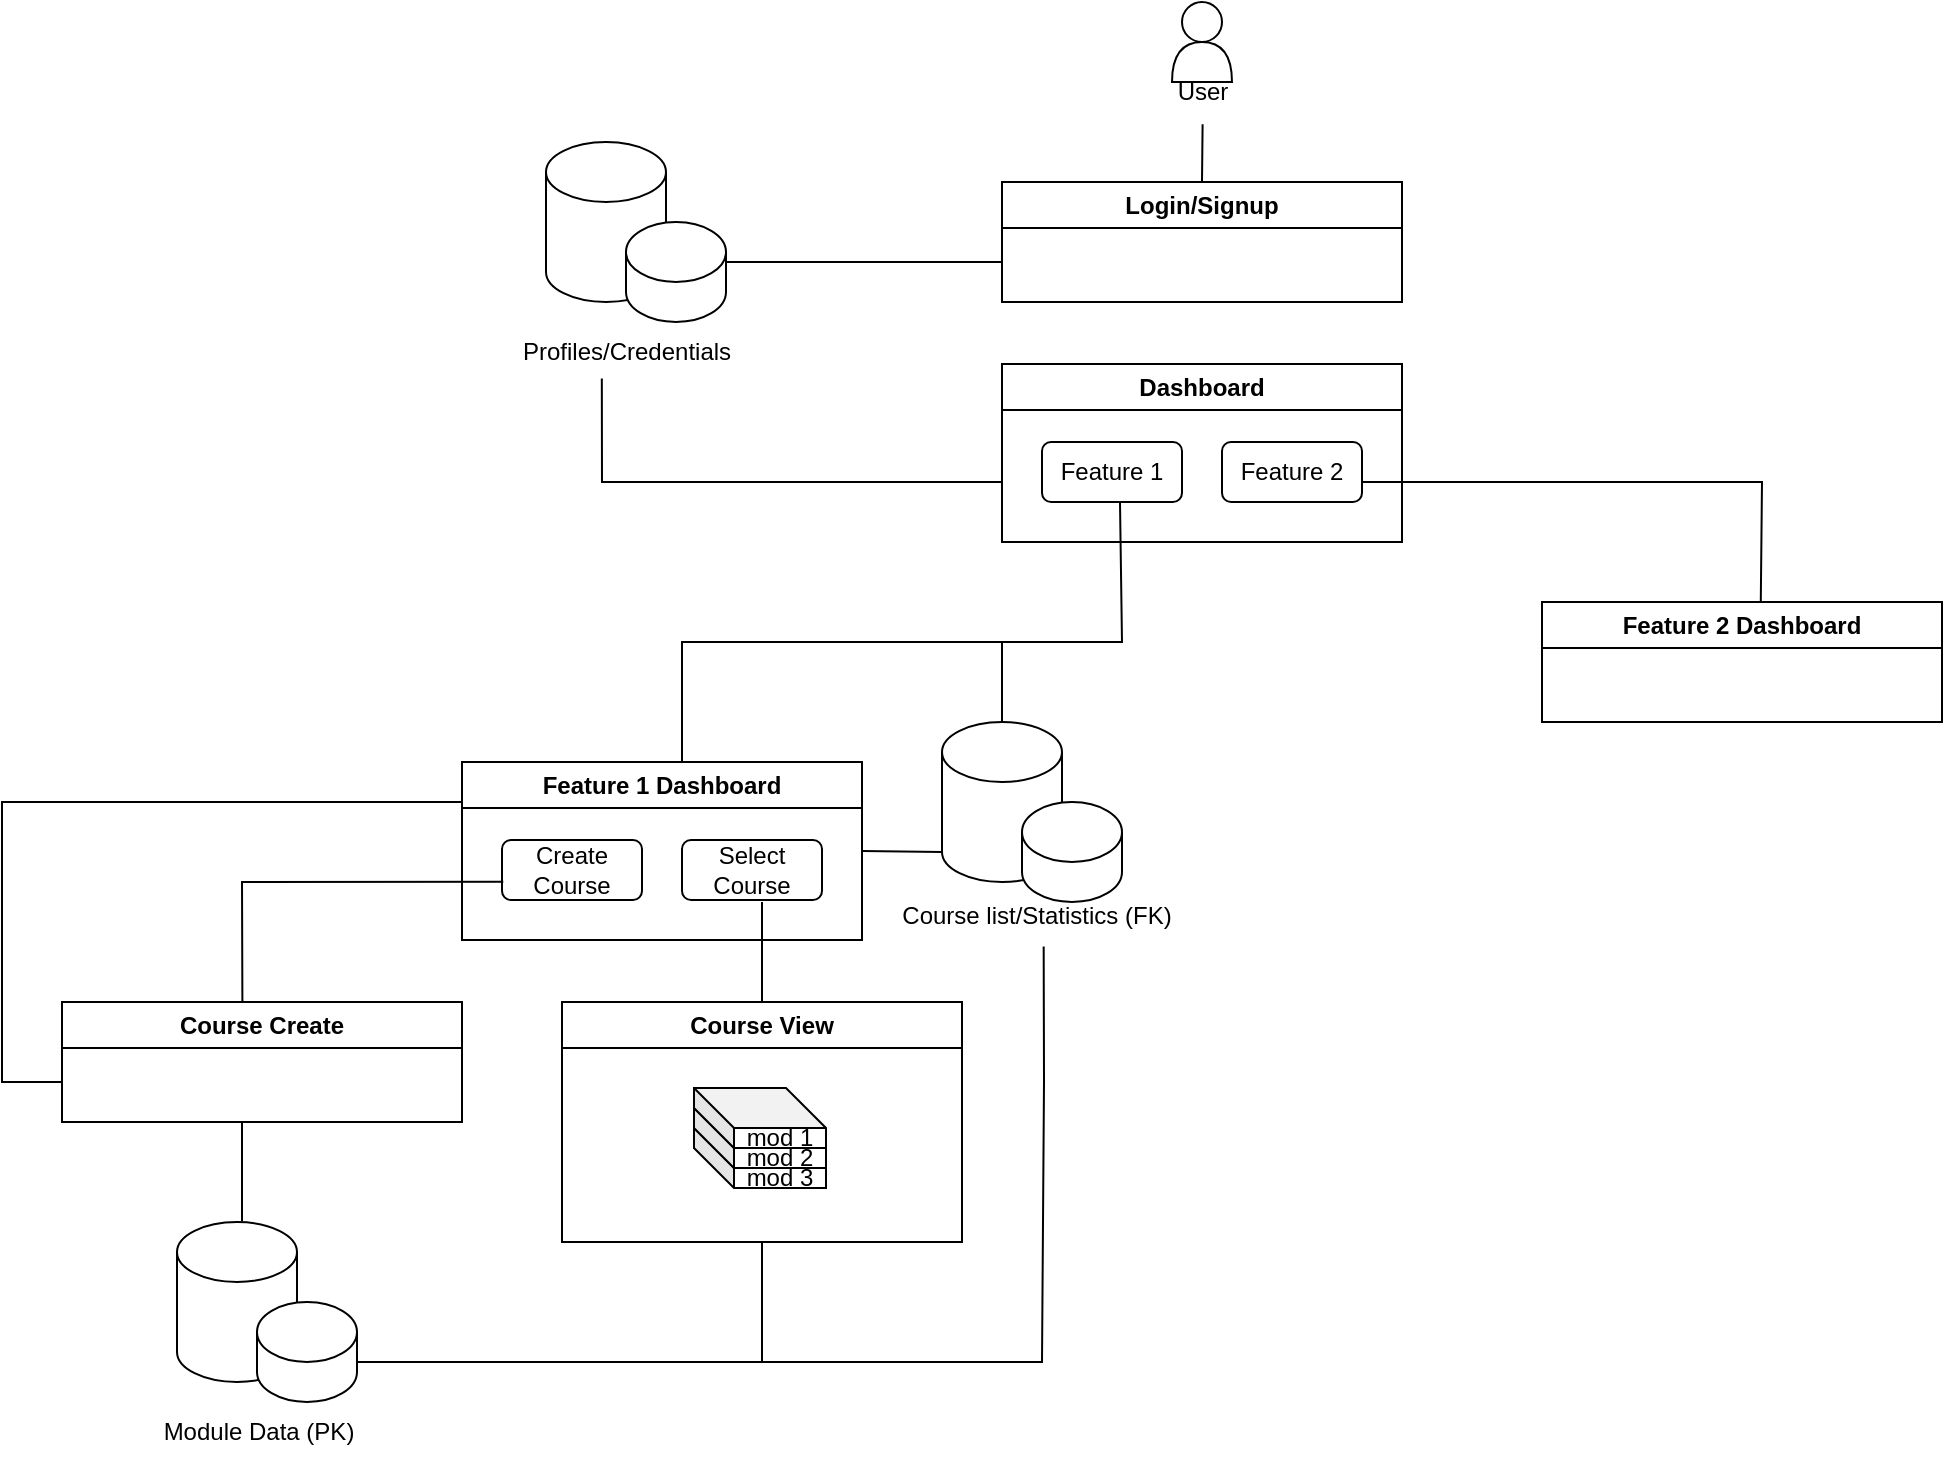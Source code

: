 <mxfile version="24.7.17">
  <diagram name="Page-1" id="TqJLGqt-IRoBV4kkCK77">
    <mxGraphModel dx="2122" dy="969" grid="1" gridSize="10" guides="1" tooltips="1" connect="1" arrows="1" fold="1" page="1" pageScale="1" pageWidth="850" pageHeight="1100" math="0" shadow="0">
      <root>
        <mxCell id="0" />
        <mxCell id="1" parent="0" />
        <mxCell id="0pLtZVx4KN2h3_BAtp_I-1" value="" style="ellipse;whiteSpace=wrap;html=1;aspect=fixed;" vertex="1" parent="1">
          <mxGeometry x="390" y="40" width="20" height="20" as="geometry" />
        </mxCell>
        <mxCell id="0pLtZVx4KN2h3_BAtp_I-2" value="" style="shape=or;whiteSpace=wrap;html=1;rotation=-90;" vertex="1" parent="1">
          <mxGeometry x="390" y="55" width="20" height="30" as="geometry" />
        </mxCell>
        <mxCell id="0pLtZVx4KN2h3_BAtp_I-3" value="User" style="text;html=1;align=center;verticalAlign=middle;resizable=0;points=[];autosize=1;strokeColor=none;fillColor=none;" vertex="1" parent="1">
          <mxGeometry x="375" y="70" width="50" height="30" as="geometry" />
        </mxCell>
        <mxCell id="0pLtZVx4KN2h3_BAtp_I-4" value="Login/Signup" style="swimlane;whiteSpace=wrap;html=1;" vertex="1" parent="1">
          <mxGeometry x="300" y="130" width="200" height="60" as="geometry" />
        </mxCell>
        <mxCell id="0pLtZVx4KN2h3_BAtp_I-5" value="" style="shape=cylinder3;whiteSpace=wrap;html=1;boundedLbl=1;backgroundOutline=1;size=15;" vertex="1" parent="1">
          <mxGeometry x="72" y="110" width="60" height="80" as="geometry" />
        </mxCell>
        <mxCell id="0pLtZVx4KN2h3_BAtp_I-6" value="" style="shape=cylinder3;whiteSpace=wrap;html=1;boundedLbl=1;backgroundOutline=1;size=15;" vertex="1" parent="1">
          <mxGeometry x="112" y="150" width="50" height="50" as="geometry" />
        </mxCell>
        <mxCell id="0pLtZVx4KN2h3_BAtp_I-7" value="Profiles/Credentials" style="text;html=1;align=center;verticalAlign=middle;resizable=0;points=[];autosize=1;strokeColor=none;fillColor=none;" vertex="1" parent="1">
          <mxGeometry x="47" y="200" width="130" height="30" as="geometry" />
        </mxCell>
        <mxCell id="0pLtZVx4KN2h3_BAtp_I-8" value="Dashboard" style="swimlane;whiteSpace=wrap;html=1;" vertex="1" parent="1">
          <mxGeometry x="300" y="221" width="200" height="89" as="geometry" />
        </mxCell>
        <mxCell id="0pLtZVx4KN2h3_BAtp_I-10" value="Feature 1" style="rounded=1;whiteSpace=wrap;html=1;" vertex="1" parent="0pLtZVx4KN2h3_BAtp_I-8">
          <mxGeometry x="20" y="39" width="70" height="30" as="geometry" />
        </mxCell>
        <mxCell id="0pLtZVx4KN2h3_BAtp_I-11" value="Feature 2" style="rounded=1;whiteSpace=wrap;html=1;" vertex="1" parent="0pLtZVx4KN2h3_BAtp_I-8">
          <mxGeometry x="110" y="39" width="70" height="30" as="geometry" />
        </mxCell>
        <mxCell id="0pLtZVx4KN2h3_BAtp_I-13" value="Feature 2 Dashboard" style="swimlane;whiteSpace=wrap;html=1;" vertex="1" parent="1">
          <mxGeometry x="570" y="340" width="200" height="60" as="geometry" />
        </mxCell>
        <mxCell id="0pLtZVx4KN2h3_BAtp_I-17" value="" style="shape=cylinder3;whiteSpace=wrap;html=1;boundedLbl=1;backgroundOutline=1;size=15;" vertex="1" parent="1">
          <mxGeometry x="270" y="400" width="60" height="80" as="geometry" />
        </mxCell>
        <mxCell id="0pLtZVx4KN2h3_BAtp_I-18" value="" style="shape=cylinder3;whiteSpace=wrap;html=1;boundedLbl=1;backgroundOutline=1;size=15;" vertex="1" parent="1">
          <mxGeometry x="310" y="440" width="50" height="50" as="geometry" />
        </mxCell>
        <mxCell id="0pLtZVx4KN2h3_BAtp_I-19" value="Course list/Statistics (FK)" style="text;html=1;align=center;verticalAlign=middle;resizable=0;points=[];autosize=1;strokeColor=none;fillColor=none;" vertex="1" parent="1">
          <mxGeometry x="237" y="482" width="160" height="30" as="geometry" />
        </mxCell>
        <mxCell id="0pLtZVx4KN2h3_BAtp_I-21" value="Feature 1 Dashboard" style="swimlane;whiteSpace=wrap;html=1;" vertex="1" parent="1">
          <mxGeometry x="30" y="420" width="200" height="89" as="geometry" />
        </mxCell>
        <mxCell id="0pLtZVx4KN2h3_BAtp_I-22" value="Create Course" style="rounded=1;whiteSpace=wrap;html=1;" vertex="1" parent="0pLtZVx4KN2h3_BAtp_I-21">
          <mxGeometry x="20" y="39" width="70" height="30" as="geometry" />
        </mxCell>
        <mxCell id="0pLtZVx4KN2h3_BAtp_I-23" value="Select Course" style="rounded=1;whiteSpace=wrap;html=1;" vertex="1" parent="0pLtZVx4KN2h3_BAtp_I-21">
          <mxGeometry x="110" y="39" width="70" height="30" as="geometry" />
        </mxCell>
        <mxCell id="0pLtZVx4KN2h3_BAtp_I-24" value="Course Create" style="swimlane;whiteSpace=wrap;html=1;" vertex="1" parent="1">
          <mxGeometry x="-170" y="540" width="200" height="60" as="geometry" />
        </mxCell>
        <mxCell id="0pLtZVx4KN2h3_BAtp_I-25" value="Course View" style="swimlane;whiteSpace=wrap;html=1;" vertex="1" parent="1">
          <mxGeometry x="80" y="540" width="200" height="120" as="geometry" />
        </mxCell>
        <mxCell id="0pLtZVx4KN2h3_BAtp_I-46" value="mod 3" style="shape=cube;whiteSpace=wrap;html=1;boundedLbl=1;backgroundOutline=1;darkOpacity=0.05;darkOpacity2=0.1;" vertex="1" parent="0pLtZVx4KN2h3_BAtp_I-25">
          <mxGeometry x="66" y="63" width="66" height="30" as="geometry" />
        </mxCell>
        <mxCell id="0pLtZVx4KN2h3_BAtp_I-48" value="mod 2" style="shape=cube;whiteSpace=wrap;html=1;boundedLbl=1;backgroundOutline=1;darkOpacity=0.05;darkOpacity2=0.1;" vertex="1" parent="0pLtZVx4KN2h3_BAtp_I-25">
          <mxGeometry x="66" y="53" width="66" height="30" as="geometry" />
        </mxCell>
        <mxCell id="0pLtZVx4KN2h3_BAtp_I-49" value="mod 1" style="shape=cube;whiteSpace=wrap;html=1;boundedLbl=1;backgroundOutline=1;darkOpacity=0.05;darkOpacity2=0.1;" vertex="1" parent="0pLtZVx4KN2h3_BAtp_I-25">
          <mxGeometry x="66" y="43" width="66" height="30" as="geometry" />
        </mxCell>
        <mxCell id="0pLtZVx4KN2h3_BAtp_I-28" value="" style="shape=cylinder3;whiteSpace=wrap;html=1;boundedLbl=1;backgroundOutline=1;size=15;" vertex="1" parent="1">
          <mxGeometry x="-112.5" y="650" width="60" height="80" as="geometry" />
        </mxCell>
        <mxCell id="0pLtZVx4KN2h3_BAtp_I-29" value="" style="shape=cylinder3;whiteSpace=wrap;html=1;boundedLbl=1;backgroundOutline=1;size=15;" vertex="1" parent="1">
          <mxGeometry x="-72.5" y="690" width="50" height="50" as="geometry" />
        </mxCell>
        <mxCell id="0pLtZVx4KN2h3_BAtp_I-30" value="Module Data (PK)" style="text;html=1;align=center;verticalAlign=middle;resizable=0;points=[];autosize=1;strokeColor=none;fillColor=none;" vertex="1" parent="1">
          <mxGeometry x="-132.5" y="740" width="120" height="30" as="geometry" />
        </mxCell>
        <mxCell id="0pLtZVx4KN2h3_BAtp_I-32" value="" style="endArrow=none;html=1;rounded=0;entryX=0.557;entryY=0.982;entryDx=0;entryDy=0;exitX=0.55;exitY=0;exitDx=0;exitDy=0;exitPerimeter=0;entryPerimeter=0;" edge="1" parent="1" source="0pLtZVx4KN2h3_BAtp_I-21" target="0pLtZVx4KN2h3_BAtp_I-10">
          <mxGeometry width="50" height="50" relative="1" as="geometry">
            <mxPoint x="130" y="390" as="sourcePoint" />
            <mxPoint x="450" y="350" as="targetPoint" />
            <Array as="points">
              <mxPoint x="140" y="360" />
              <mxPoint x="360" y="360" />
            </Array>
          </mxGeometry>
        </mxCell>
        <mxCell id="0pLtZVx4KN2h3_BAtp_I-33" value="" style="endArrow=none;html=1;rounded=0;entryX=0.506;entryY=1.038;entryDx=0;entryDy=0;entryPerimeter=0;exitX=0.5;exitY=0;exitDx=0;exitDy=0;" edge="1" parent="1" source="0pLtZVx4KN2h3_BAtp_I-4" target="0pLtZVx4KN2h3_BAtp_I-3">
          <mxGeometry width="50" height="50" relative="1" as="geometry">
            <mxPoint x="370" y="170" as="sourcePoint" />
            <mxPoint x="420" y="120" as="targetPoint" />
          </mxGeometry>
        </mxCell>
        <mxCell id="0pLtZVx4KN2h3_BAtp_I-34" value="" style="endArrow=none;html=1;rounded=0;exitX=1;exitY=0;exitDx=0;exitDy=20;exitPerimeter=0;" edge="1" parent="1" source="0pLtZVx4KN2h3_BAtp_I-6">
          <mxGeometry width="50" height="50" relative="1" as="geometry">
            <mxPoint x="220" y="230" as="sourcePoint" />
            <mxPoint x="300" y="170" as="targetPoint" />
          </mxGeometry>
        </mxCell>
        <mxCell id="0pLtZVx4KN2h3_BAtp_I-35" value="" style="endArrow=none;html=1;rounded=0;entryX=0.407;entryY=0.943;entryDx=0;entryDy=0;entryPerimeter=0;" edge="1" parent="1" target="0pLtZVx4KN2h3_BAtp_I-7">
          <mxGeometry width="50" height="50" relative="1" as="geometry">
            <mxPoint x="300" y="280" as="sourcePoint" />
            <mxPoint x="230" y="260" as="targetPoint" />
            <Array as="points">
              <mxPoint x="100" y="280" />
            </Array>
          </mxGeometry>
        </mxCell>
        <mxCell id="0pLtZVx4KN2h3_BAtp_I-36" value="" style="endArrow=none;html=1;rounded=0;exitX=0.5;exitY=0;exitDx=0;exitDy=0;exitPerimeter=0;" edge="1" parent="1" source="0pLtZVx4KN2h3_BAtp_I-17">
          <mxGeometry width="50" height="50" relative="1" as="geometry">
            <mxPoint x="270" y="590" as="sourcePoint" />
            <mxPoint x="300" y="360" as="targetPoint" />
          </mxGeometry>
        </mxCell>
        <mxCell id="0pLtZVx4KN2h3_BAtp_I-38" value="" style="endArrow=none;html=1;rounded=0;entryX=1;entryY=0.5;entryDx=0;entryDy=0;exitX=0;exitY=1;exitDx=0;exitDy=-15;exitPerimeter=0;" edge="1" parent="1" source="0pLtZVx4KN2h3_BAtp_I-17" target="0pLtZVx4KN2h3_BAtp_I-21">
          <mxGeometry width="50" height="50" relative="1" as="geometry">
            <mxPoint x="270" y="630" as="sourcePoint" />
            <mxPoint x="320" y="580" as="targetPoint" />
          </mxGeometry>
        </mxCell>
        <mxCell id="0pLtZVx4KN2h3_BAtp_I-39" value="" style="endArrow=none;html=1;rounded=0;exitX=0.451;exitY=-0.002;exitDx=0;exitDy=0;exitPerimeter=0;entryX=0.009;entryY=0.695;entryDx=0;entryDy=0;entryPerimeter=0;" edge="1" parent="1" source="0pLtZVx4KN2h3_BAtp_I-24" target="0pLtZVx4KN2h3_BAtp_I-22">
          <mxGeometry width="50" height="50" relative="1" as="geometry">
            <mxPoint x="-80" y="530" as="sourcePoint" />
            <mxPoint x="80" y="490" as="targetPoint" />
            <Array as="points">
              <mxPoint x="-80" y="480" />
            </Array>
          </mxGeometry>
        </mxCell>
        <mxCell id="0pLtZVx4KN2h3_BAtp_I-41" value="" style="endArrow=none;html=1;rounded=0;exitX=0.524;exitY=1.01;exitDx=0;exitDy=0;exitPerimeter=0;entryX=1;entryY=0;entryDx=0;entryDy=30;entryPerimeter=0;" edge="1" parent="1" source="0pLtZVx4KN2h3_BAtp_I-19" target="0pLtZVx4KN2h3_BAtp_I-29">
          <mxGeometry width="50" height="50" relative="1" as="geometry">
            <mxPoint x="140" y="630" as="sourcePoint" />
            <mxPoint x="200" y="580" as="targetPoint" />
            <Array as="points">
              <mxPoint x="321" y="580" />
              <mxPoint x="320" y="720" />
            </Array>
          </mxGeometry>
        </mxCell>
        <mxCell id="0pLtZVx4KN2h3_BAtp_I-44" value="" style="endArrow=none;html=1;rounded=0;" edge="1" parent="1">
          <mxGeometry width="50" height="50" relative="1" as="geometry">
            <mxPoint x="30" y="440" as="sourcePoint" />
            <mxPoint x="-170" y="580" as="targetPoint" />
            <Array as="points">
              <mxPoint x="-200" y="440" />
              <mxPoint x="-200" y="580" />
            </Array>
          </mxGeometry>
        </mxCell>
        <mxCell id="0pLtZVx4KN2h3_BAtp_I-45" value="" style="endArrow=none;html=1;rounded=0;exitX=0.542;exitY=-0.004;exitDx=0;exitDy=0;exitPerimeter=0;" edge="1" parent="1" source="0pLtZVx4KN2h3_BAtp_I-28">
          <mxGeometry width="50" height="50" relative="1" as="geometry">
            <mxPoint x="-80" y="610" as="sourcePoint" />
            <mxPoint x="-80" y="600" as="targetPoint" />
          </mxGeometry>
        </mxCell>
        <mxCell id="0pLtZVx4KN2h3_BAtp_I-50" value="" style="endArrow=none;html=1;rounded=0;exitX=0.5;exitY=1;exitDx=0;exitDy=0;" edge="1" parent="1" source="0pLtZVx4KN2h3_BAtp_I-25">
          <mxGeometry width="50" height="50" relative="1" as="geometry">
            <mxPoint x="30" y="560" as="sourcePoint" />
            <mxPoint x="180" y="720" as="targetPoint" />
          </mxGeometry>
        </mxCell>
        <mxCell id="0pLtZVx4KN2h3_BAtp_I-51" value="" style="endArrow=none;html=1;rounded=0;exitX=0.5;exitY=0;exitDx=0;exitDy=0;" edge="1" parent="1" source="0pLtZVx4KN2h3_BAtp_I-25">
          <mxGeometry width="50" height="50" relative="1" as="geometry">
            <mxPoint x="30" y="560" as="sourcePoint" />
            <mxPoint x="180" y="490" as="targetPoint" />
          </mxGeometry>
        </mxCell>
        <mxCell id="0pLtZVx4KN2h3_BAtp_I-52" value="" style="endArrow=none;html=1;rounded=0;exitX=0.547;exitY=-0.006;exitDx=0;exitDy=0;exitPerimeter=0;" edge="1" parent="1" source="0pLtZVx4KN2h3_BAtp_I-13">
          <mxGeometry width="50" height="50" relative="1" as="geometry">
            <mxPoint x="680" y="275" as="sourcePoint" />
            <mxPoint x="480" y="280" as="targetPoint" />
            <Array as="points">
              <mxPoint x="680" y="280" />
            </Array>
          </mxGeometry>
        </mxCell>
      </root>
    </mxGraphModel>
  </diagram>
</mxfile>
